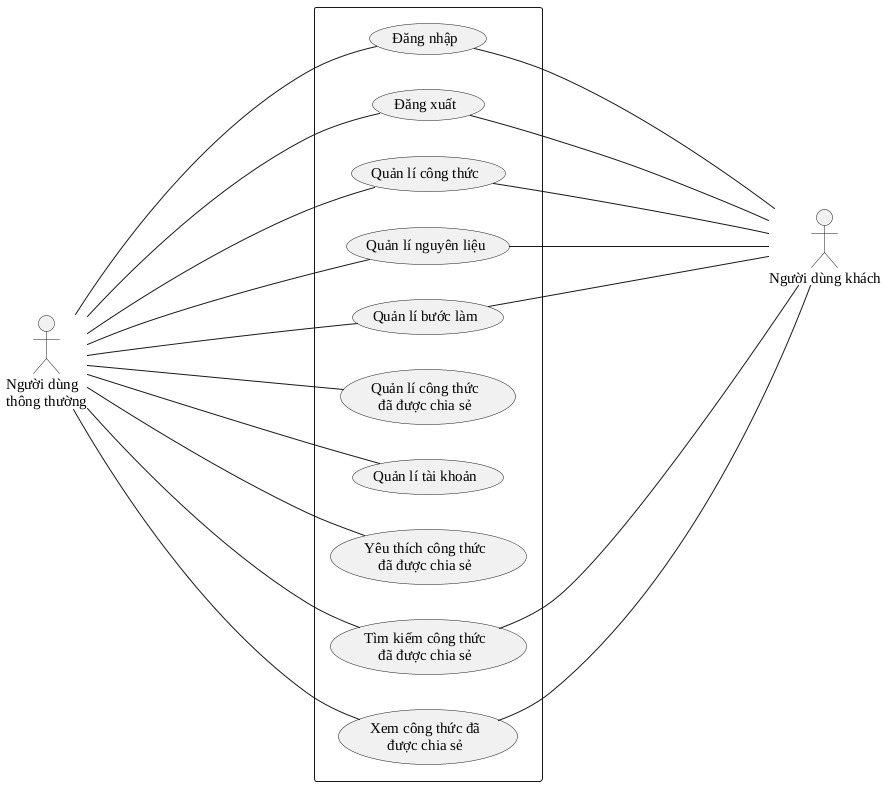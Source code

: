 @startuml
skinparam DefaultFontName "Liberation Serif"
skinparam DefaultFontSize 15
left to right direction
:Người dùng\nthông thường: as user
:Người dùng khách: as anonymous

rectangle {
usecase signIn as "Đăng nhập"
usecase signOut as "Đăng xuất"
usecase manage_recipe as "Quản lí công thức"
usecase manage_ingredient as "Quản lí nguyên liệu"
usecase manage_instruction as "Quản lí bước làm"
usecase manageShareRecipe as "Quản lí công thức\nđã được chia sẻ"
usecase manageAccount as "Quản lí tài khoản"
usecase likeShareRecipe as "Yêu thích công thức\nđã được chia sẻ"
usecase searchShareRecipe as "Tìm kiếm công thức\nđã được chia sẻ"
usecase viewShareRecipe as "Xem công thức đã\nđược chia sẻ"
}
user ----- signIn
signIn ----- anonymous

user -- manage_recipe
manage_recipe -- anonymous

user --manage_ingredient
manage_ingredient -- anonymous

user --manage_instruction
manage_instruction -- anonymous

user --signOut
signOut -- anonymous

user --manageShareRecipe
user --likeShareRecipe

user --viewShareRecipe
viewShareRecipe -- anonymous

user --searchShareRecipe
searchShareRecipe -- anonymous

user -- manageAccount

newpage
skinparam DefaultFontName "Liberation Serif"
skinparam DefaultFontSize 15
left to right direction
:Người dùng khách: as anonymous

rectangle {
usecase signIn as "Đăng nhập"
usecase signOut as "Đăng xuất"
usecase manage_recipe as "Quản lí công thức"
usecase manage_ingredient as "Quản lí nguyên liệu"
usecase manage_instruction as "Quản lí bước làm"
usecase searchShareRecipe as "Tìm kiếm công thức\nđã được chia sẻ"
usecase viewShareRecipe as "Xem công thức đã\nđược chia sẻ"
}

note right of (manage_ingredient)
	Thêm/Xem
	/Sửa/Xoá
end note

note right of (manage_recipe)
	Thêm/Xem
	/Sửa/Xoá
end note

note right of (manage_instruction)
	Thêm/Xem
	/Sửa/Xoá
end note

anonymous -----signIn
anonymous --signOut
anonymous --manage_instruction
anonymous --manage_recipe
anonymous --manage_ingredient
anonymous --searchShareRecipe
anonymous --viewShareRecipe

newpage
skinparam DefaultFontName "Liberation Serif"
skinparam DefaultFontSize 15
left to right direction
:Người dùng\nthông thường: as user

rectangle {
usecase signIn as "Đăng nhập"
usecase signOut as "Đăng xuất"
usecase manage_recipe as "Quản lí công thức"
usecase manage_ingredient as "Quản lí nguyên liệu"
usecase manage_instruction as "Quản lí bước làm"
usecase searchShareRecipe as "Tìm kiếm công thức\nđã được chia sẻ"
usecase viewShareRecipe as "Xem công thức đã\nđược chia sẻ"
usecase manageShareRecipe as "Quản lí công thức\nđã được chia sẻ"
usecase manageAccount as "Quản lí tài khoản"
usecase likeShareRecipe as "Yêu thích công thức\nđã được chia sẻ"
usecase deleteShareRecipe as "Gỡ bỏ công\nthức đã chia sẻ"
usecase updateShareRecipe as "Cập nhật công thức\nđã được chia sẻ"
usecase shareRecipe as "Chia sẻ công thức"

manageShareRecipe .>deleteShareRecipe:<<include>>
manageShareRecipe .>updateShareRecipe:<<include>>
manageShareRecipe -l.>shareRecipe:<<include>>
}

note right of (manage_ingredient)
	Thêm/Xem
	/Sửa/Xoá
end note

note right of (manage_recipe)
	Thêm/Xem
	/Sửa/Xoá
end note

note right of (manage_instruction)
	Thêm/Xem
	/Sửa/Xoá
end note

user -----signIn
user --signOut
user --manage_instruction
user --manage_recipe
user --manage_ingredient
user --searchShareRecipe
user --viewShareRecipe
user -d--manageShareRecipe
user --manageAccount
user --likeShareRecipe



@enduml